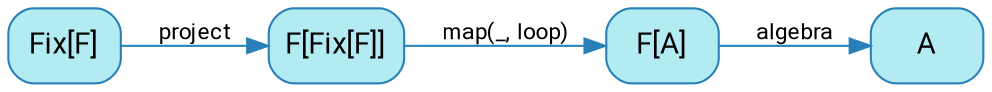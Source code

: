 digraph {
    bgcolor=transparent
    splines=false
    rankdir=LR

    // Default theme: enabled
    node[shape="rectangle" style="rounded,filled" color="#2980B9" fillcolor="#b2ebf2" fontcolor="#000000" fontname="Segoe UI,Roboto,Helvetica,Arial,sans-serif"]
    edge [color="#2980B9" fontcolor="#000000" fontname="Segoe UI,Roboto,Helvetica,Arial,sans-serif" fontsize=11]

    ListFList[label="F[Fix[F]]"]
    ListFA[label="F[A]"]
    B[label="Fix[F]"]

    B         -> ListFList [label=project]
    ListFList -> ListFA[label="map(_, loop)"]
    ListFA    -> A [label=algebra]
}
